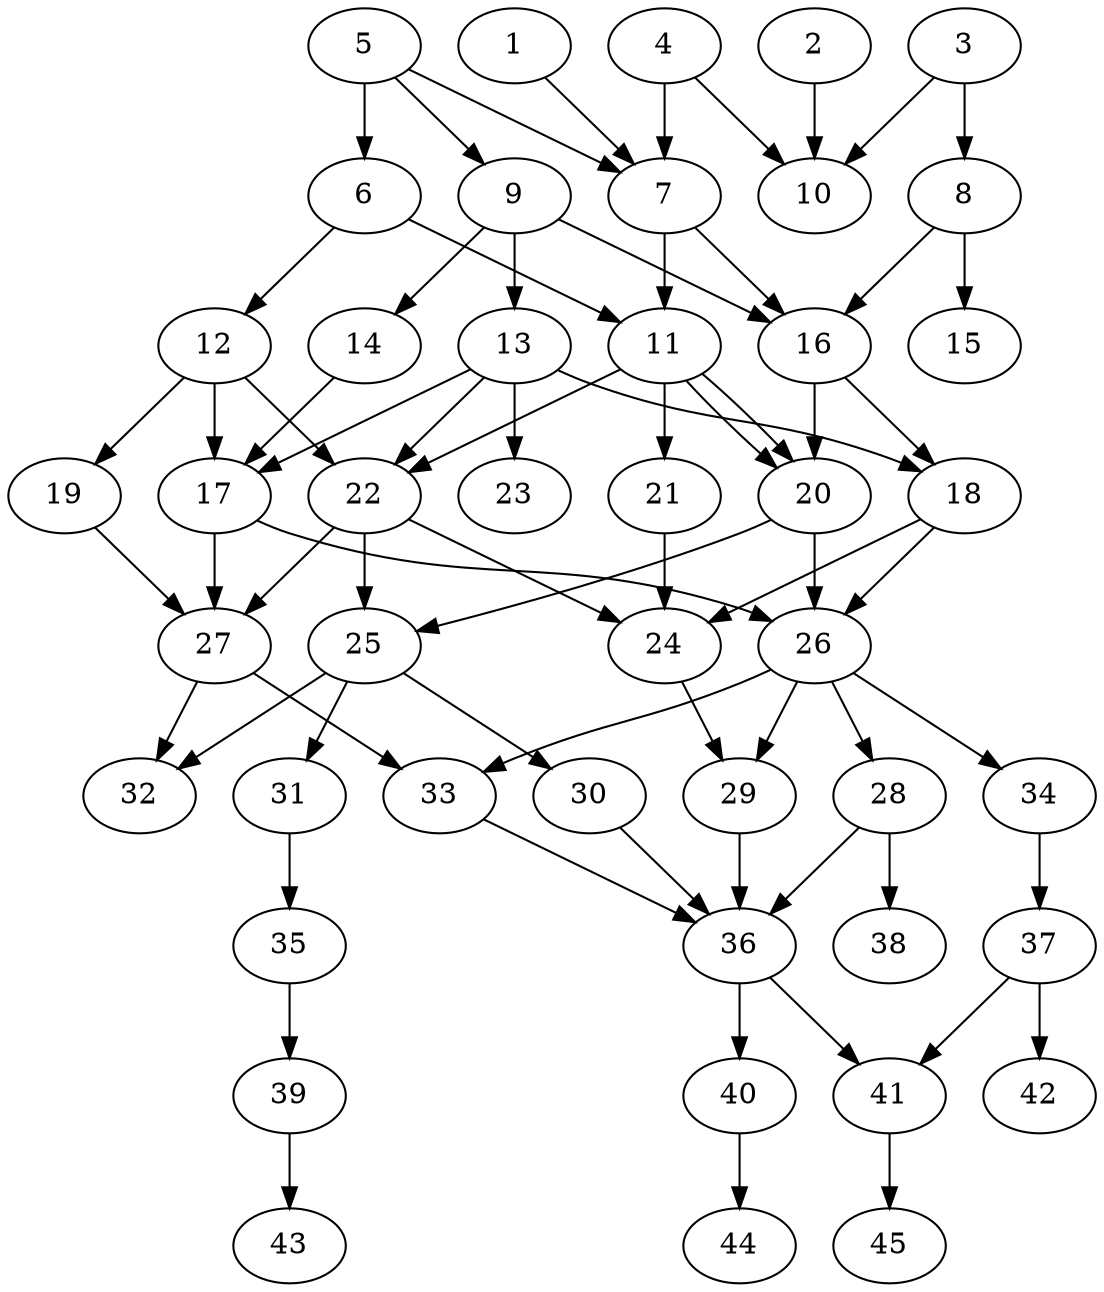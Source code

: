 // DAG automatically generated by daggen at Thu Oct  3 14:07:24 2019
// ./daggen --dot -n 45 --ccr 0.4 --fat 0.5 --regular 0.7 --density 0.5 --mindata 5242880 --maxdata 52428800 
digraph G {
  1 [size="118732800", alpha="0.11", expect_size="47493120"] 
  1 -> 7 [size ="47493120"]
  2 [size="80253440", alpha="0.01", expect_size="32101376"] 
  2 -> 10 [size ="32101376"]
  3 [size="92840960", alpha="0.15", expect_size="37136384"] 
  3 -> 8 [size ="37136384"]
  3 -> 10 [size ="37136384"]
  4 [size="33548800", alpha="0.19", expect_size="13419520"] 
  4 -> 7 [size ="13419520"]
  4 -> 10 [size ="13419520"]
  5 [size="122140160", alpha="0.15", expect_size="48856064"] 
  5 -> 6 [size ="48856064"]
  5 -> 7 [size ="48856064"]
  5 -> 9 [size ="48856064"]
  6 [size="120678400", alpha="0.12", expect_size="48271360"] 
  6 -> 11 [size ="48271360"]
  6 -> 12 [size ="48271360"]
  7 [size="120230400", alpha="0.05", expect_size="48092160"] 
  7 -> 11 [size ="48092160"]
  7 -> 16 [size ="48092160"]
  8 [size="131031040", alpha="0.13", expect_size="52412416"] 
  8 -> 15 [size ="52412416"]
  8 -> 16 [size ="52412416"]
  9 [size="81008640", alpha="0.17", expect_size="32403456"] 
  9 -> 13 [size ="32403456"]
  9 -> 14 [size ="32403456"]
  9 -> 16 [size ="32403456"]
  10 [size="66654720", alpha="0.01", expect_size="26661888"] 
  11 [size="33861120", alpha="0.14", expect_size="13544448"] 
  11 -> 20 [size ="13544448"]
  11 -> 20 [size ="13544448"]
  11 -> 21 [size ="13544448"]
  11 -> 22 [size ="13544448"]
  12 [size="96007680", alpha="0.14", expect_size="38403072"] 
  12 -> 17 [size ="38403072"]
  12 -> 19 [size ="38403072"]
  12 -> 22 [size ="38403072"]
  13 [size="100966400", alpha="0.17", expect_size="40386560"] 
  13 -> 17 [size ="40386560"]
  13 -> 18 [size ="40386560"]
  13 -> 22 [size ="40386560"]
  13 -> 23 [size ="40386560"]
  14 [size="71869440", alpha="0.07", expect_size="28747776"] 
  14 -> 17 [size ="28747776"]
  15 [size="68193280", alpha="0.03", expect_size="27277312"] 
  16 [size="39782400", alpha="0.04", expect_size="15912960"] 
  16 -> 18 [size ="15912960"]
  16 -> 20 [size ="15912960"]
  17 [size="109867520", alpha="0.02", expect_size="43947008"] 
  17 -> 26 [size ="43947008"]
  17 -> 27 [size ="43947008"]
  18 [size="22256640", alpha="0.08", expect_size="8902656"] 
  18 -> 24 [size ="8902656"]
  18 -> 26 [size ="8902656"]
  19 [size="101276160", alpha="0.12", expect_size="40510464"] 
  19 -> 27 [size ="40510464"]
  20 [size="85882880", alpha="0.19", expect_size="34353152"] 
  20 -> 25 [size ="34353152"]
  20 -> 26 [size ="34353152"]
  21 [size="93964800", alpha="0.03", expect_size="37585920"] 
  21 -> 24 [size ="37585920"]
  22 [size="57000960", alpha="0.18", expect_size="22800384"] 
  22 -> 24 [size ="22800384"]
  22 -> 25 [size ="22800384"]
  22 -> 27 [size ="22800384"]
  23 [size="19358720", alpha="0.07", expect_size="7743488"] 
  24 [size="122562560", alpha="0.20", expect_size="49025024"] 
  24 -> 29 [size ="49025024"]
  25 [size="45002240", alpha="0.11", expect_size="18000896"] 
  25 -> 30 [size ="18000896"]
  25 -> 31 [size ="18000896"]
  25 -> 32 [size ="18000896"]
  26 [size="63101440", alpha="0.00", expect_size="25240576"] 
  26 -> 28 [size ="25240576"]
  26 -> 29 [size ="25240576"]
  26 -> 33 [size ="25240576"]
  26 -> 34 [size ="25240576"]
  27 [size="84334080", alpha="0.08", expect_size="33733632"] 
  27 -> 32 [size ="33733632"]
  27 -> 33 [size ="33733632"]
  28 [size="97034240", alpha="0.15", expect_size="38813696"] 
  28 -> 36 [size ="38813696"]
  28 -> 38 [size ="38813696"]
  29 [size="24217600", alpha="0.14", expect_size="9687040"] 
  29 -> 36 [size ="9687040"]
  30 [size="96550400", alpha="0.02", expect_size="38620160"] 
  30 -> 36 [size ="38620160"]
  31 [size="87989760", alpha="0.14", expect_size="35195904"] 
  31 -> 35 [size ="35195904"]
  32 [size="104158720", alpha="0.19", expect_size="41663488"] 
  33 [size="94241280", alpha="0.20", expect_size="37696512"] 
  33 -> 36 [size ="37696512"]
  34 [size="20006400", alpha="0.10", expect_size="8002560"] 
  34 -> 37 [size ="8002560"]
  35 [size="19860480", alpha="0.10", expect_size="7944192"] 
  35 -> 39 [size ="7944192"]
  36 [size="84876800", alpha="0.14", expect_size="33950720"] 
  36 -> 40 [size ="33950720"]
  36 -> 41 [size ="33950720"]
  37 [size="86694400", alpha="0.15", expect_size="34677760"] 
  37 -> 41 [size ="34677760"]
  37 -> 42 [size ="34677760"]
  38 [size="14474240", alpha="0.17", expect_size="5789696"] 
  39 [size="104107520", alpha="0.15", expect_size="41643008"] 
  39 -> 43 [size ="41643008"]
  40 [size="69601280", alpha="0.04", expect_size="27840512"] 
  40 -> 44 [size ="27840512"]
  41 [size="82467840", alpha="0.08", expect_size="32987136"] 
  41 -> 45 [size ="32987136"]
  42 [size="45501440", alpha="0.18", expect_size="18200576"] 
  43 [size="41600000", alpha="0.10", expect_size="16640000"] 
  44 [size="40660480", alpha="0.00", expect_size="16264192"] 
  45 [size="101447680", alpha="0.16", expect_size="40579072"] 
}
